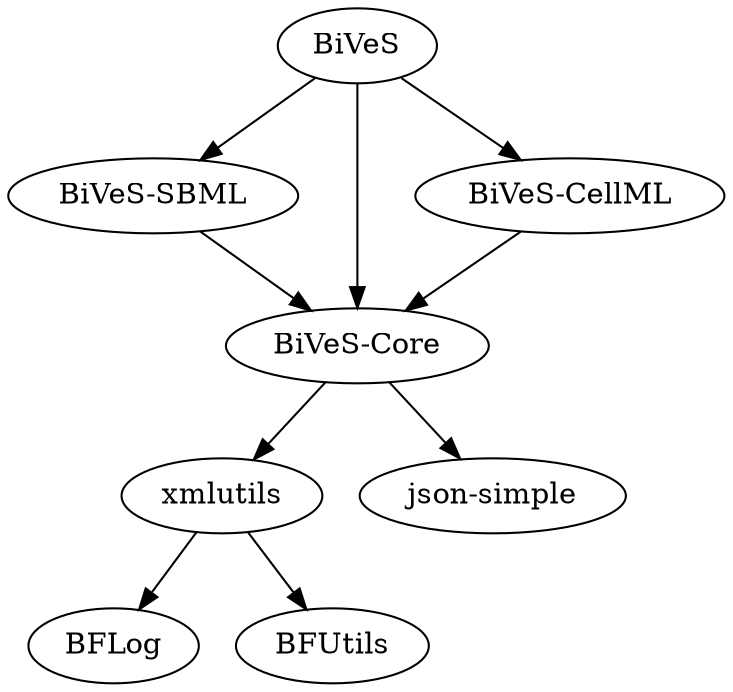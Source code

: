 digraph g
{
	bflog [label="BFLog"];
	bfutils [label="BFUtils"];
	xmlutils [label="xmlutils"];
	json [label="json-simple"];
	sbml [label="BiVeS-SBML"];
	core [label="BiVeS-Core"];
	cellml [label="BiVeS-CellML"];
	fw [label="BiVeS"];
	
	xmlutils -> bflog;
	xmlutils -> bfutils;
	
	core -> xmlutils;
	core -> json;
	
	sbml -> core;
	cellml-> core;
	
	fw -> sbml;
	fw -> core;
	fw -> cellml;
	
	{ rank=same; sbml cellml }
}